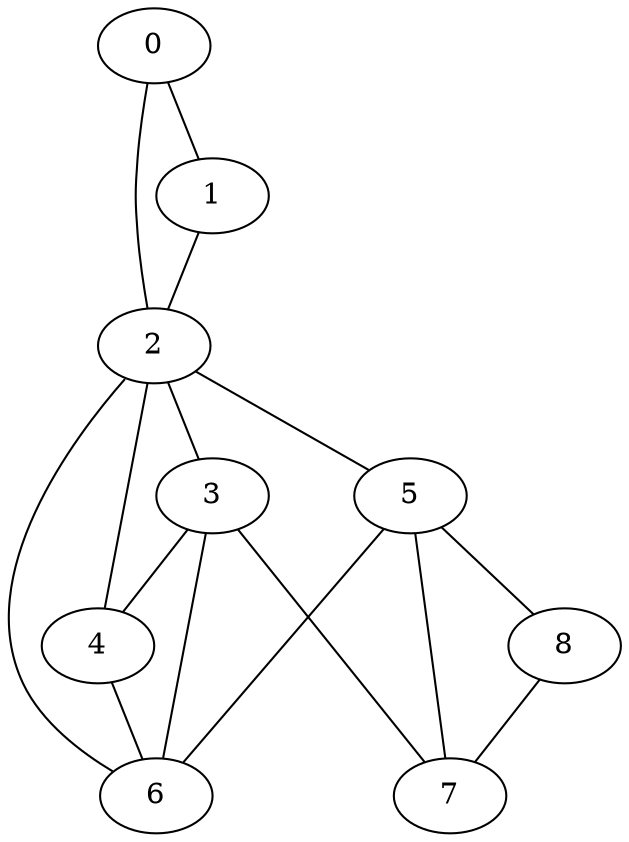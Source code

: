graph G {
0;
1;
2;
3;
4;
5;
6;
7;
8;
0--1 ;
0--2 ;
1--2 ;
2--5 ;
2--4 ;
2--3 ;
2--6 ;
3--4 ;
3--6 ;
3--7 ;
4--6 ;
5--6 ;
5--7 ;
5--8 ;
8--7 ;
}
